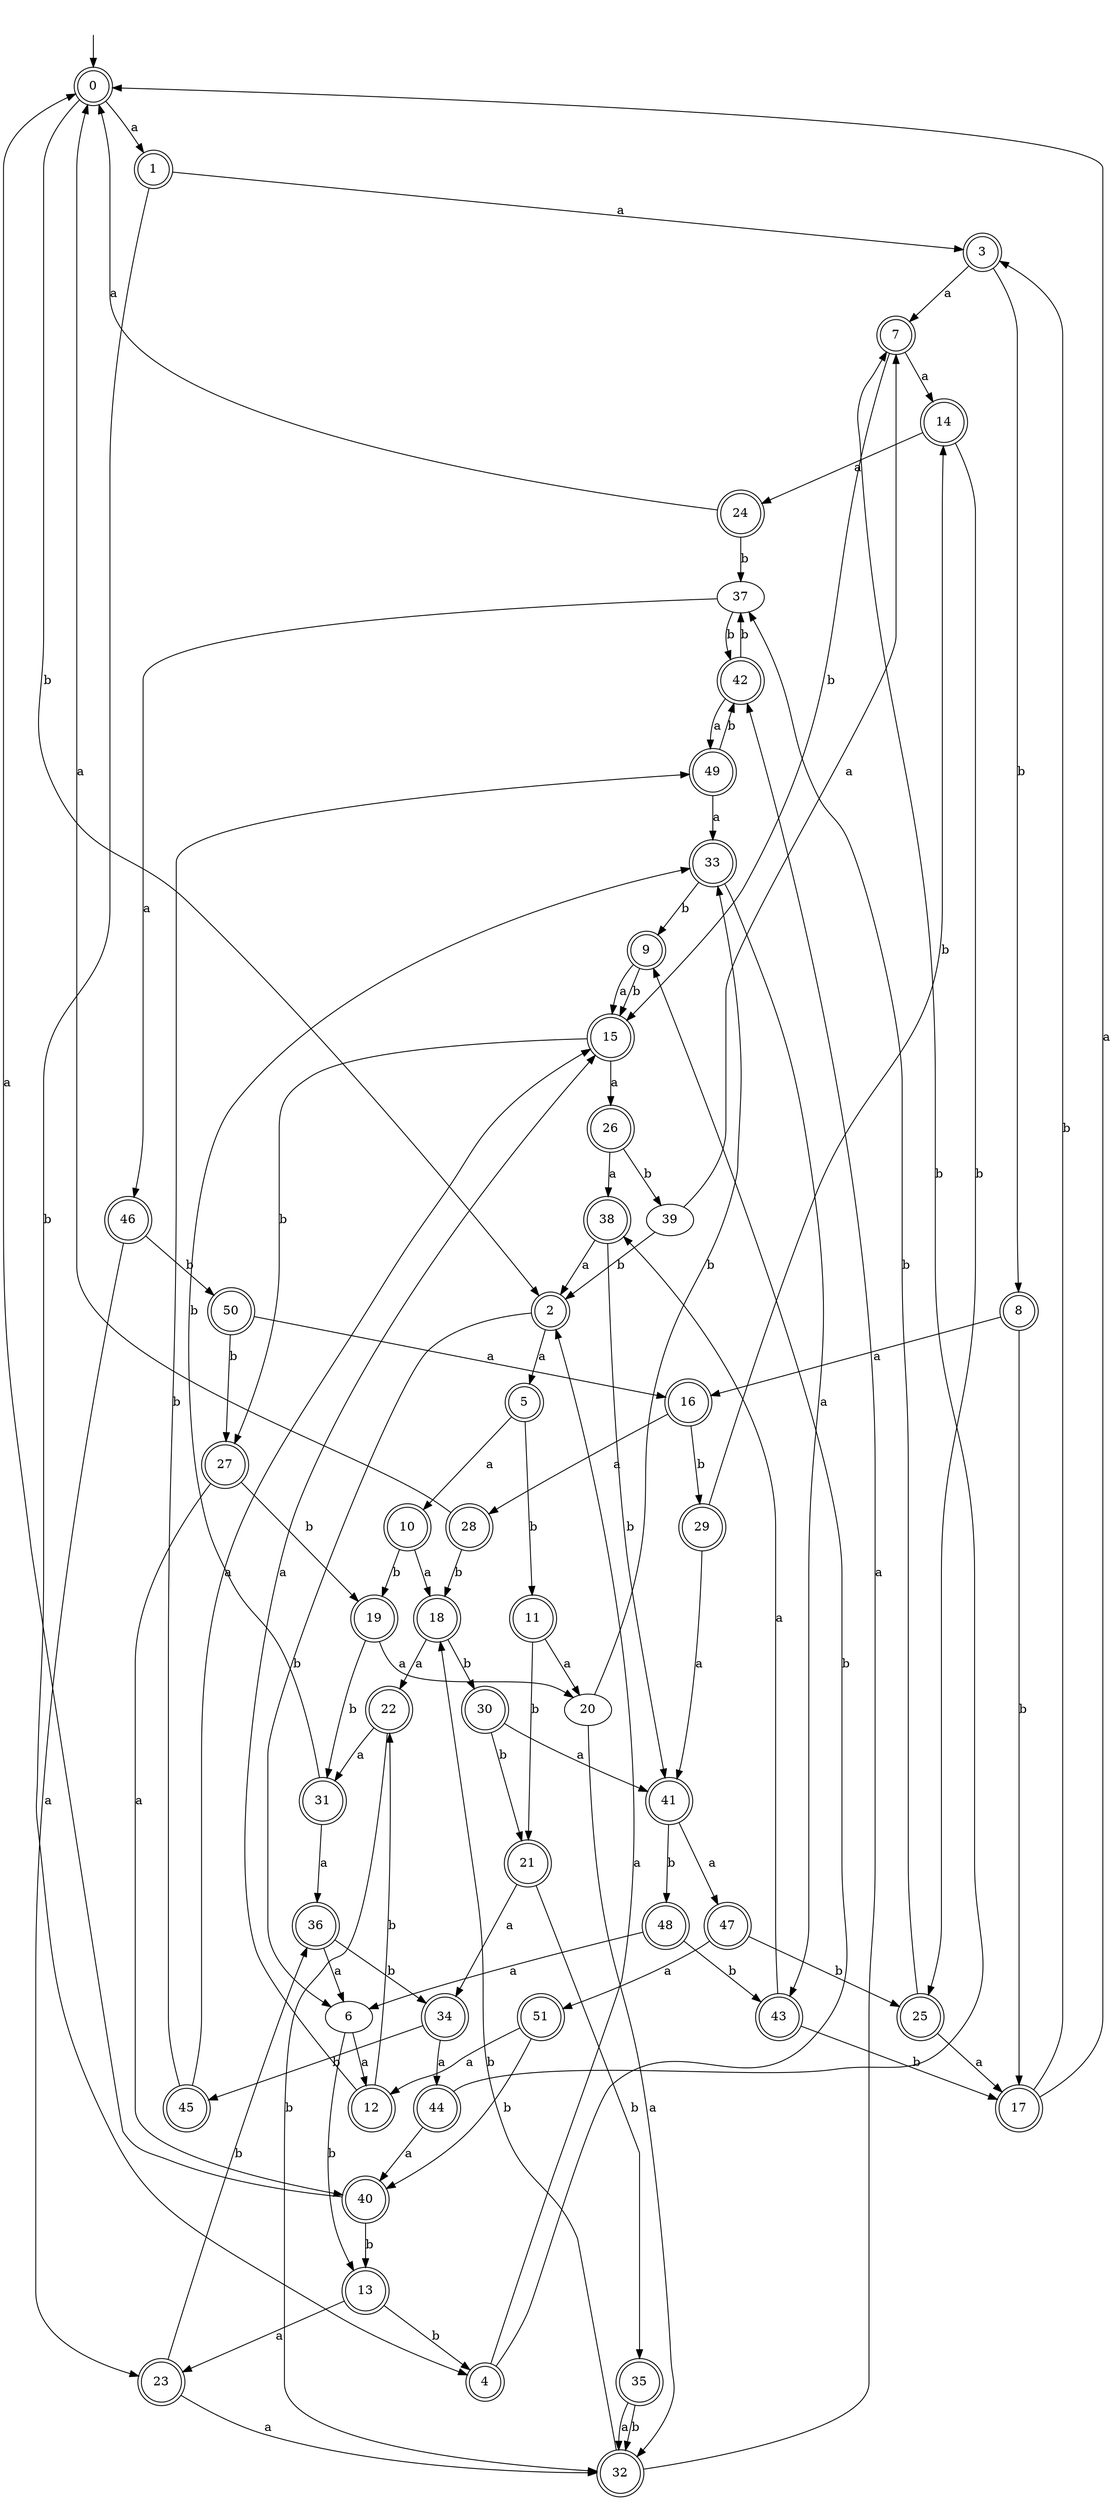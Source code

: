 digraph RandomDFA {
  __start0 [label="", shape=none];
  __start0 -> 0 [label=""];
  0 [shape=circle] [shape=doublecircle]
  0 -> 1 [label="a"]
  0 -> 2 [label="b"]
  1 [shape=doublecircle]
  1 -> 3 [label="a"]
  1 -> 4 [label="b"]
  2 [shape=doublecircle]
  2 -> 5 [label="a"]
  2 -> 6 [label="b"]
  3 [shape=doublecircle]
  3 -> 7 [label="a"]
  3 -> 8 [label="b"]
  4 [shape=doublecircle]
  4 -> 2 [label="a"]
  4 -> 9 [label="b"]
  5 [shape=doublecircle]
  5 -> 10 [label="a"]
  5 -> 11 [label="b"]
  6
  6 -> 12 [label="a"]
  6 -> 13 [label="b"]
  7 [shape=doublecircle]
  7 -> 14 [label="a"]
  7 -> 15 [label="b"]
  8 [shape=doublecircle]
  8 -> 16 [label="a"]
  8 -> 17 [label="b"]
  9 [shape=doublecircle]
  9 -> 15 [label="a"]
  9 -> 15 [label="b"]
  10 [shape=doublecircle]
  10 -> 18 [label="a"]
  10 -> 19 [label="b"]
  11 [shape=doublecircle]
  11 -> 20 [label="a"]
  11 -> 21 [label="b"]
  12 [shape=doublecircle]
  12 -> 15 [label="a"]
  12 -> 22 [label="b"]
  13 [shape=doublecircle]
  13 -> 23 [label="a"]
  13 -> 4 [label="b"]
  14 [shape=doublecircle]
  14 -> 24 [label="a"]
  14 -> 25 [label="b"]
  15 [shape=doublecircle]
  15 -> 26 [label="a"]
  15 -> 27 [label="b"]
  16 [shape=doublecircle]
  16 -> 28 [label="a"]
  16 -> 29 [label="b"]
  17 [shape=doublecircle]
  17 -> 0 [label="a"]
  17 -> 3 [label="b"]
  18 [shape=doublecircle]
  18 -> 22 [label="a"]
  18 -> 30 [label="b"]
  19 [shape=doublecircle]
  19 -> 20 [label="a"]
  19 -> 31 [label="b"]
  20
  20 -> 32 [label="a"]
  20 -> 33 [label="b"]
  21 [shape=doublecircle]
  21 -> 34 [label="a"]
  21 -> 35 [label="b"]
  22 [shape=doublecircle]
  22 -> 31 [label="a"]
  22 -> 32 [label="b"]
  23 [shape=doublecircle]
  23 -> 32 [label="a"]
  23 -> 36 [label="b"]
  24 [shape=doublecircle]
  24 -> 0 [label="a"]
  24 -> 37 [label="b"]
  25 [shape=doublecircle]
  25 -> 17 [label="a"]
  25 -> 37 [label="b"]
  26 [shape=doublecircle]
  26 -> 38 [label="a"]
  26 -> 39 [label="b"]
  27 [shape=doublecircle]
  27 -> 40 [label="a"]
  27 -> 19 [label="b"]
  28 [shape=doublecircle]
  28 -> 0 [label="a"]
  28 -> 18 [label="b"]
  29 [shape=doublecircle]
  29 -> 41 [label="a"]
  29 -> 14 [label="b"]
  30 [shape=doublecircle]
  30 -> 41 [label="a"]
  30 -> 21 [label="b"]
  31 [shape=doublecircle]
  31 -> 36 [label="a"]
  31 -> 33 [label="b"]
  32 [shape=doublecircle]
  32 -> 42 [label="a"]
  32 -> 18 [label="b"]
  33 [shape=doublecircle]
  33 -> 43 [label="a"]
  33 -> 9 [label="b"]
  34 [shape=doublecircle]
  34 -> 44 [label="a"]
  34 -> 45 [label="b"]
  35 [shape=doublecircle]
  35 -> 32 [label="a"]
  35 -> 32 [label="b"]
  36 [shape=doublecircle]
  36 -> 6 [label="a"]
  36 -> 34 [label="b"]
  37
  37 -> 46 [label="a"]
  37 -> 42 [label="b"]
  38 [shape=doublecircle]
  38 -> 2 [label="a"]
  38 -> 41 [label="b"]
  39
  39 -> 7 [label="a"]
  39 -> 2 [label="b"]
  40 [shape=doublecircle]
  40 -> 0 [label="a"]
  40 -> 13 [label="b"]
  41 [shape=doublecircle]
  41 -> 47 [label="a"]
  41 -> 48 [label="b"]
  42 [shape=doublecircle]
  42 -> 49 [label="a"]
  42 -> 37 [label="b"]
  43 [shape=doublecircle]
  43 -> 38 [label="a"]
  43 -> 17 [label="b"]
  44 [shape=doublecircle]
  44 -> 40 [label="a"]
  44 -> 7 [label="b"]
  45 [shape=doublecircle]
  45 -> 15 [label="a"]
  45 -> 49 [label="b"]
  46 [shape=doublecircle]
  46 -> 23 [label="a"]
  46 -> 50 [label="b"]
  47 [shape=doublecircle]
  47 -> 51 [label="a"]
  47 -> 25 [label="b"]
  48 [shape=doublecircle]
  48 -> 6 [label="a"]
  48 -> 43 [label="b"]
  49 [shape=doublecircle]
  49 -> 33 [label="a"]
  49 -> 42 [label="b"]
  50 [shape=doublecircle]
  50 -> 16 [label="a"]
  50 -> 27 [label="b"]
  51 [shape=doublecircle]
  51 -> 12 [label="a"]
  51 -> 40 [label="b"]
}
